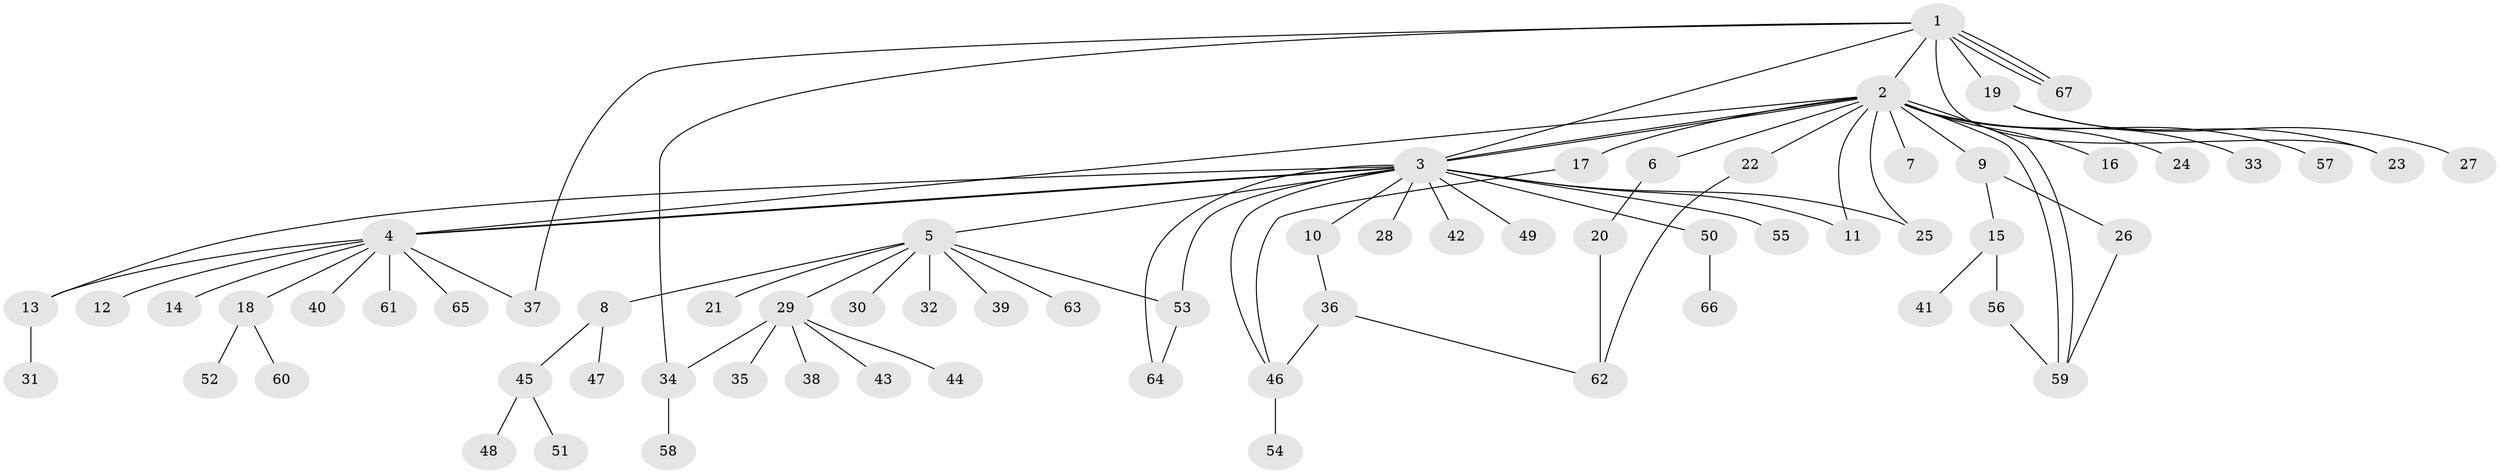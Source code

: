 // Generated by graph-tools (version 1.1) at 2025/11/02/27/25 16:11:10]
// undirected, 67 vertices, 87 edges
graph export_dot {
graph [start="1"]
  node [color=gray90,style=filled];
  1;
  2;
  3;
  4;
  5;
  6;
  7;
  8;
  9;
  10;
  11;
  12;
  13;
  14;
  15;
  16;
  17;
  18;
  19;
  20;
  21;
  22;
  23;
  24;
  25;
  26;
  27;
  28;
  29;
  30;
  31;
  32;
  33;
  34;
  35;
  36;
  37;
  38;
  39;
  40;
  41;
  42;
  43;
  44;
  45;
  46;
  47;
  48;
  49;
  50;
  51;
  52;
  53;
  54;
  55;
  56;
  57;
  58;
  59;
  60;
  61;
  62;
  63;
  64;
  65;
  66;
  67;
  1 -- 2;
  1 -- 3;
  1 -- 19;
  1 -- 23;
  1 -- 34;
  1 -- 37;
  1 -- 67;
  1 -- 67;
  1 -- 67;
  2 -- 3;
  2 -- 3;
  2 -- 4;
  2 -- 6;
  2 -- 7;
  2 -- 9;
  2 -- 11;
  2 -- 16;
  2 -- 17;
  2 -- 22;
  2 -- 24;
  2 -- 25;
  2 -- 33;
  2 -- 57;
  2 -- 59;
  2 -- 59;
  3 -- 4;
  3 -- 4;
  3 -- 5;
  3 -- 10;
  3 -- 11;
  3 -- 13;
  3 -- 25;
  3 -- 28;
  3 -- 42;
  3 -- 46;
  3 -- 49;
  3 -- 50;
  3 -- 53;
  3 -- 55;
  3 -- 64;
  4 -- 12;
  4 -- 13;
  4 -- 14;
  4 -- 18;
  4 -- 37;
  4 -- 40;
  4 -- 61;
  4 -- 65;
  5 -- 8;
  5 -- 21;
  5 -- 29;
  5 -- 30;
  5 -- 32;
  5 -- 39;
  5 -- 53;
  5 -- 63;
  6 -- 20;
  8 -- 45;
  8 -- 47;
  9 -- 15;
  9 -- 26;
  10 -- 36;
  13 -- 31;
  15 -- 41;
  15 -- 56;
  17 -- 46;
  18 -- 52;
  18 -- 60;
  19 -- 23;
  19 -- 27;
  20 -- 62;
  22 -- 62;
  26 -- 59;
  29 -- 34;
  29 -- 35;
  29 -- 38;
  29 -- 43;
  29 -- 44;
  34 -- 58;
  36 -- 46;
  36 -- 62;
  45 -- 48;
  45 -- 51;
  46 -- 54;
  50 -- 66;
  53 -- 64;
  56 -- 59;
}
